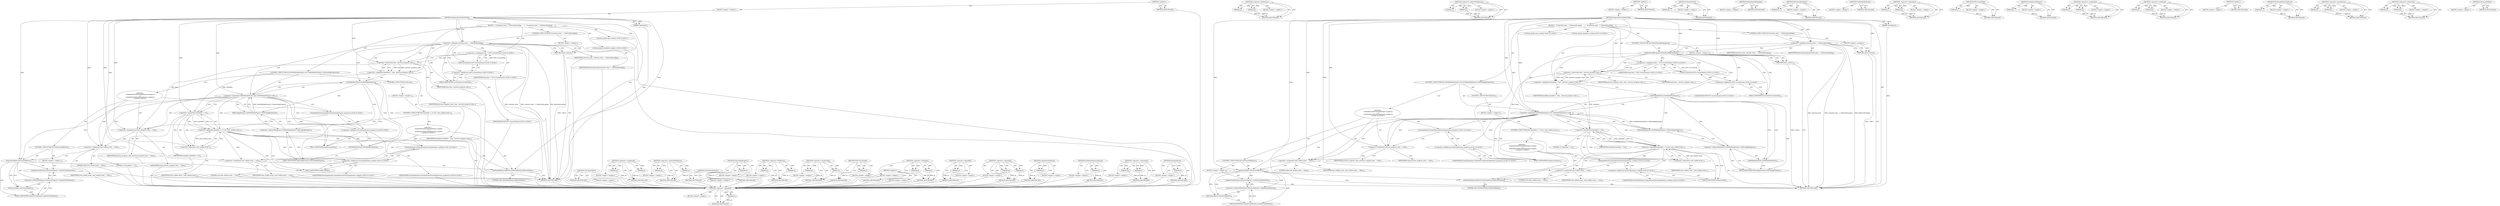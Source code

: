 digraph "GetLayoutObject" {
vulnerable_156 [label=<(METHOD,SetShouldDelayLoadEvent)>];
vulnerable_157 [label=<(PARAM,p1)>];
vulnerable_158 [label=<(BLOCK,&lt;empty&gt;,&lt;empty&gt;)>];
vulnerable_159 [label=<(METHOD_RETURN,ANY)>];
vulnerable_114 [label=<(METHOD,&lt;operator&gt;.subtraction)>];
vulnerable_115 [label=<(PARAM,p1)>];
vulnerable_116 [label=<(PARAM,p2)>];
vulnerable_117 [label=<(BLOCK,&lt;empty&gt;,&lt;empty&gt;)>];
vulnerable_118 [label=<(METHOD_RETURN,ANY)>];
vulnerable_136 [label=<(METHOD,ScheduleEvent)>];
vulnerable_137 [label=<(PARAM,p1)>];
vulnerable_138 [label=<(BLOCK,&lt;empty&gt;,&lt;empty&gt;)>];
vulnerable_139 [label=<(METHOD_RETURN,ANY)>];
vulnerable_6 [label=<(METHOD,&lt;global&gt;)<SUB>1</SUB>>];
vulnerable_7 [label=<(BLOCK,&lt;empty&gt;,&lt;empty&gt;)<SUB>1</SUB>>];
vulnerable_8 [label=<(METHOD,ProgressEventTimerFired)<SUB>1</SUB>>];
vulnerable_9 [label=<(PARAM,TimerBase*)<SUB>1</SUB>>];
vulnerable_10 [label=<(BLOCK,{
   if (network_state_ != kNetworkLoading)
   ...,{
   if (network_state_ != kNetworkLoading)
   ...)<SUB>1</SUB>>];
vulnerable_11 [label=<(CONTROL_STRUCTURE,IF,if (network_state_ != kNetworkLoading))<SUB>2</SUB>>];
vulnerable_12 [label=<(&lt;operator&gt;.notEquals,network_state_ != kNetworkLoading)<SUB>2</SUB>>];
vulnerable_13 [label=<(IDENTIFIER,network_state_,network_state_ != kNetworkLoading)<SUB>2</SUB>>];
vulnerable_14 [label=<(IDENTIFIER,kNetworkLoading,network_state_ != kNetworkLoading)<SUB>2</SUB>>];
vulnerable_15 [label=<(BLOCK,&lt;empty&gt;,&lt;empty&gt;)<SUB>3</SUB>>];
vulnerable_16 [label=<(RETURN,return;,return;)<SUB>3</SUB>>];
vulnerable_17 [label="<(LOCAL,double time: double)<SUB>5</SUB>>"];
vulnerable_18 [label="<(&lt;operator&gt;.assignment,time = WTF::CurrentTime())<SUB>5</SUB>>"];
vulnerable_19 [label="<(IDENTIFIER,time,time = WTF::CurrentTime())<SUB>5</SUB>>"];
vulnerable_20 [label="<(WTF.CurrentTime,WTF::CurrentTime())<SUB>5</SUB>>"];
vulnerable_21 [label="<(&lt;operator&gt;.fieldAccess,WTF::CurrentTime)<SUB>5</SUB>>"];
vulnerable_22 [label="<(IDENTIFIER,WTF,WTF::CurrentTime())<SUB>5</SUB>>"];
vulnerable_23 [label=<(FIELD_IDENTIFIER,CurrentTime,CurrentTime)<SUB>5</SUB>>];
vulnerable_24 [label="<(LOCAL,double timedelta: double)<SUB>6</SUB>>"];
vulnerable_25 [label=<(&lt;operator&gt;.assignment,timedelta = time - previous_progress_time_)<SUB>6</SUB>>];
vulnerable_26 [label=<(IDENTIFIER,timedelta,timedelta = time - previous_progress_time_)<SUB>6</SUB>>];
vulnerable_27 [label=<(&lt;operator&gt;.subtraction,time - previous_progress_time_)<SUB>6</SUB>>];
vulnerable_28 [label=<(IDENTIFIER,time,time - previous_progress_time_)<SUB>6</SUB>>];
vulnerable_29 [label=<(IDENTIFIER,previous_progress_time_,time - previous_progress_time_)<SUB>6</SUB>>];
vulnerable_30 [label=<(CONTROL_STRUCTURE,IF,if (GetWebMediaPlayer() &amp;&amp; GetWebMediaPlayer()-&gt;DidLoadingProgress()))<SUB>8</SUB>>];
vulnerable_31 [label=<(&lt;operator&gt;.logicalAnd,GetWebMediaPlayer() &amp;&amp; GetWebMediaPlayer()-&gt;Did...)<SUB>8</SUB>>];
vulnerable_32 [label=<(GetWebMediaPlayer,GetWebMediaPlayer())<SUB>8</SUB>>];
vulnerable_33 [label=<(DidLoadingProgress,GetWebMediaPlayer()-&gt;DidLoadingProgress())<SUB>8</SUB>>];
vulnerable_34 [label=<(&lt;operator&gt;.indirectFieldAccess,GetWebMediaPlayer()-&gt;DidLoadingProgress)<SUB>8</SUB>>];
vulnerable_35 [label=<(GetWebMediaPlayer,GetWebMediaPlayer())<SUB>8</SUB>>];
vulnerable_36 [label=<(FIELD_IDENTIFIER,DidLoadingProgress,DidLoadingProgress)<SUB>8</SUB>>];
vulnerable_37 [label="<(BLOCK,{
    ScheduleEvent(EventTypeNames::progress);
...,{
    ScheduleEvent(EventTypeNames::progress);
...)<SUB>8</SUB>>"];
vulnerable_38 [label="<(ScheduleEvent,ScheduleEvent(EventTypeNames::progress))<SUB>9</SUB>>"];
vulnerable_39 [label="<(&lt;operator&gt;.fieldAccess,EventTypeNames::progress)<SUB>9</SUB>>"];
vulnerable_40 [label="<(IDENTIFIER,EventTypeNames,ScheduleEvent(EventTypeNames::progress))<SUB>9</SUB>>"];
vulnerable_41 [label=<(FIELD_IDENTIFIER,progress,progress)<SUB>9</SUB>>];
vulnerable_42 [label=<(&lt;operator&gt;.assignment,previous_progress_time_ = time)<SUB>10</SUB>>];
vulnerable_43 [label=<(IDENTIFIER,previous_progress_time_,previous_progress_time_ = time)<SUB>10</SUB>>];
vulnerable_44 [label=<(IDENTIFIER,time,previous_progress_time_ = time)<SUB>10</SUB>>];
vulnerable_45 [label=<(&lt;operator&gt;.assignment,sent_stalled_event_ = false)<SUB>11</SUB>>];
vulnerable_46 [label=<(IDENTIFIER,sent_stalled_event_,sent_stalled_event_ = false)<SUB>11</SUB>>];
vulnerable_47 [label=<(LITERAL,false,sent_stalled_event_ = false)<SUB>11</SUB>>];
vulnerable_48 [label=<(CONTROL_STRUCTURE,IF,if (GetLayoutObject()))<SUB>12</SUB>>];
vulnerable_49 [label=<(GetLayoutObject,GetLayoutObject())<SUB>12</SUB>>];
vulnerable_50 [label=<(BLOCK,&lt;empty&gt;,&lt;empty&gt;)<SUB>13</SUB>>];
vulnerable_51 [label=<(UpdateFromElement,GetLayoutObject()-&gt;UpdateFromElement())<SUB>13</SUB>>];
vulnerable_52 [label=<(&lt;operator&gt;.indirectFieldAccess,GetLayoutObject()-&gt;UpdateFromElement)<SUB>13</SUB>>];
vulnerable_53 [label=<(GetLayoutObject,GetLayoutObject())<SUB>13</SUB>>];
vulnerable_54 [label=<(FIELD_IDENTIFIER,UpdateFromElement,UpdateFromElement)<SUB>13</SUB>>];
vulnerable_55 [label=<(CONTROL_STRUCTURE,ELSE,else)<SUB>14</SUB>>];
vulnerable_56 [label=<(BLOCK,&lt;empty&gt;,&lt;empty&gt;)<SUB>14</SUB>>];
vulnerable_57 [label=<(CONTROL_STRUCTURE,IF,if (timedelta &gt; 3.0 &amp;&amp; !sent_stalled_event_))<SUB>14</SUB>>];
vulnerable_58 [label=<(&lt;operator&gt;.logicalAnd,timedelta &gt; 3.0 &amp;&amp; !sent_stalled_event_)<SUB>14</SUB>>];
vulnerable_59 [label=<(&lt;operator&gt;.greaterThan,timedelta &gt; 3.0)<SUB>14</SUB>>];
vulnerable_60 [label=<(IDENTIFIER,timedelta,timedelta &gt; 3.0)<SUB>14</SUB>>];
vulnerable_61 [label=<(LITERAL,3.0,timedelta &gt; 3.0)<SUB>14</SUB>>];
vulnerable_62 [label=<(&lt;operator&gt;.logicalNot,!sent_stalled_event_)<SUB>14</SUB>>];
vulnerable_63 [label=<(IDENTIFIER,sent_stalled_event_,!sent_stalled_event_)<SUB>14</SUB>>];
vulnerable_64 [label="<(BLOCK,{
    ScheduleEvent(EventTypeNames::stalled);
 ...,{
    ScheduleEvent(EventTypeNames::stalled);
 ...)<SUB>14</SUB>>"];
vulnerable_65 [label="<(ScheduleEvent,ScheduleEvent(EventTypeNames::stalled))<SUB>15</SUB>>"];
vulnerable_66 [label="<(&lt;operator&gt;.fieldAccess,EventTypeNames::stalled)<SUB>15</SUB>>"];
vulnerable_67 [label="<(IDENTIFIER,EventTypeNames,ScheduleEvent(EventTypeNames::stalled))<SUB>15</SUB>>"];
vulnerable_68 [label=<(FIELD_IDENTIFIER,stalled,stalled)<SUB>15</SUB>>];
vulnerable_69 [label=<(&lt;operator&gt;.assignment,sent_stalled_event_ = true)<SUB>16</SUB>>];
vulnerable_70 [label=<(IDENTIFIER,sent_stalled_event_,sent_stalled_event_ = true)<SUB>16</SUB>>];
vulnerable_71 [label=<(LITERAL,true,sent_stalled_event_ = true)<SUB>16</SUB>>];
vulnerable_72 [label=<(SetShouldDelayLoadEvent,SetShouldDelayLoadEvent(false))<SUB>17</SUB>>];
vulnerable_73 [label=<(LITERAL,false,SetShouldDelayLoadEvent(false))<SUB>17</SUB>>];
vulnerable_74 [label=<(METHOD_RETURN,void)<SUB>1</SUB>>];
vulnerable_76 [label=<(METHOD_RETURN,ANY)<SUB>1</SUB>>];
vulnerable_140 [label=<(METHOD,GetLayoutObject)>];
vulnerable_141 [label=<(BLOCK,&lt;empty&gt;,&lt;empty&gt;)>];
vulnerable_142 [label=<(METHOD_RETURN,ANY)>];
vulnerable_100 [label=<(METHOD,&lt;operator&gt;.assignment)>];
vulnerable_101 [label=<(PARAM,p1)>];
vulnerable_102 [label=<(PARAM,p2)>];
vulnerable_103 [label=<(BLOCK,&lt;empty&gt;,&lt;empty&gt;)>];
vulnerable_104 [label=<(METHOD_RETURN,ANY)>];
vulnerable_131 [label=<(METHOD,&lt;operator&gt;.indirectFieldAccess)>];
vulnerable_132 [label=<(PARAM,p1)>];
vulnerable_133 [label=<(PARAM,p2)>];
vulnerable_134 [label=<(BLOCK,&lt;empty&gt;,&lt;empty&gt;)>];
vulnerable_135 [label=<(METHOD_RETURN,ANY)>];
vulnerable_127 [label=<(METHOD,DidLoadingProgress)>];
vulnerable_128 [label=<(PARAM,p1)>];
vulnerable_129 [label=<(BLOCK,&lt;empty&gt;,&lt;empty&gt;)>];
vulnerable_130 [label=<(METHOD_RETURN,ANY)>];
vulnerable_124 [label=<(METHOD,GetWebMediaPlayer)>];
vulnerable_125 [label=<(BLOCK,&lt;empty&gt;,&lt;empty&gt;)>];
vulnerable_126 [label=<(METHOD_RETURN,ANY)>];
vulnerable_109 [label=<(METHOD,&lt;operator&gt;.fieldAccess)>];
vulnerable_110 [label=<(PARAM,p1)>];
vulnerable_111 [label=<(PARAM,p2)>];
vulnerable_112 [label=<(BLOCK,&lt;empty&gt;,&lt;empty&gt;)>];
vulnerable_113 [label=<(METHOD_RETURN,ANY)>];
vulnerable_147 [label=<(METHOD,&lt;operator&gt;.greaterThan)>];
vulnerable_148 [label=<(PARAM,p1)>];
vulnerable_149 [label=<(PARAM,p2)>];
vulnerable_150 [label=<(BLOCK,&lt;empty&gt;,&lt;empty&gt;)>];
vulnerable_151 [label=<(METHOD_RETURN,ANY)>];
vulnerable_105 [label=<(METHOD,WTF.CurrentTime)>];
vulnerable_106 [label=<(PARAM,p1)>];
vulnerable_107 [label=<(BLOCK,&lt;empty&gt;,&lt;empty&gt;)>];
vulnerable_108 [label=<(METHOD_RETURN,ANY)>];
vulnerable_95 [label=<(METHOD,&lt;operator&gt;.notEquals)>];
vulnerable_96 [label=<(PARAM,p1)>];
vulnerable_97 [label=<(PARAM,p2)>];
vulnerable_98 [label=<(BLOCK,&lt;empty&gt;,&lt;empty&gt;)>];
vulnerable_99 [label=<(METHOD_RETURN,ANY)>];
vulnerable_89 [label=<(METHOD,&lt;global&gt;)<SUB>1</SUB>>];
vulnerable_90 [label=<(BLOCK,&lt;empty&gt;,&lt;empty&gt;)>];
vulnerable_91 [label=<(METHOD_RETURN,ANY)>];
vulnerable_152 [label=<(METHOD,&lt;operator&gt;.logicalNot)>];
vulnerable_153 [label=<(PARAM,p1)>];
vulnerable_154 [label=<(BLOCK,&lt;empty&gt;,&lt;empty&gt;)>];
vulnerable_155 [label=<(METHOD_RETURN,ANY)>];
vulnerable_119 [label=<(METHOD,&lt;operator&gt;.logicalAnd)>];
vulnerable_120 [label=<(PARAM,p1)>];
vulnerable_121 [label=<(PARAM,p2)>];
vulnerable_122 [label=<(BLOCK,&lt;empty&gt;,&lt;empty&gt;)>];
vulnerable_123 [label=<(METHOD_RETURN,ANY)>];
vulnerable_143 [label=<(METHOD,UpdateFromElement)>];
vulnerable_144 [label=<(PARAM,p1)>];
vulnerable_145 [label=<(BLOCK,&lt;empty&gt;,&lt;empty&gt;)>];
vulnerable_146 [label=<(METHOD_RETURN,ANY)>];
fixed_159 [label=<(METHOD,&lt;operator&gt;.logicalNot)>];
fixed_160 [label=<(PARAM,p1)>];
fixed_161 [label=<(BLOCK,&lt;empty&gt;,&lt;empty&gt;)>];
fixed_162 [label=<(METHOD_RETURN,ANY)>];
fixed_116 [label=<(METHOD,&lt;operator&gt;.fieldAccess)>];
fixed_117 [label=<(PARAM,p1)>];
fixed_118 [label=<(PARAM,p2)>];
fixed_119 [label=<(BLOCK,&lt;empty&gt;,&lt;empty&gt;)>];
fixed_120 [label=<(METHOD_RETURN,ANY)>];
fixed_138 [label=<(METHOD,&lt;operator&gt;.indirectFieldAccess)>];
fixed_139 [label=<(PARAM,p1)>];
fixed_140 [label=<(PARAM,p2)>];
fixed_141 [label=<(BLOCK,&lt;empty&gt;,&lt;empty&gt;)>];
fixed_142 [label=<(METHOD_RETURN,ANY)>];
fixed_6 [label=<(METHOD,&lt;global&gt;)<SUB>1</SUB>>];
fixed_7 [label=<(BLOCK,&lt;empty&gt;,&lt;empty&gt;)<SUB>1</SUB>>];
fixed_8 [label=<(METHOD,ProgressEventTimerFired)<SUB>1</SUB>>];
fixed_9 [label=<(PARAM,TimerBase*)<SUB>1</SUB>>];
fixed_10 [label=<(BLOCK,{
   if (network_state_ != kNetworkLoading)
   ...,{
   if (network_state_ != kNetworkLoading)
   ...)<SUB>1</SUB>>];
fixed_11 [label=<(CONTROL_STRUCTURE,IF,if (network_state_ != kNetworkLoading))<SUB>2</SUB>>];
fixed_12 [label=<(&lt;operator&gt;.notEquals,network_state_ != kNetworkLoading)<SUB>2</SUB>>];
fixed_13 [label=<(IDENTIFIER,network_state_,network_state_ != kNetworkLoading)<SUB>2</SUB>>];
fixed_14 [label=<(IDENTIFIER,kNetworkLoading,network_state_ != kNetworkLoading)<SUB>2</SUB>>];
fixed_15 [label=<(BLOCK,&lt;empty&gt;,&lt;empty&gt;)<SUB>3</SUB>>];
fixed_16 [label=<(RETURN,return;,return;)<SUB>3</SUB>>];
fixed_17 [label=<(CONTROL_STRUCTURE,IF,if (MediaShouldBeOpaque()))<SUB>9</SUB>>];
fixed_18 [label=<(MediaShouldBeOpaque,MediaShouldBeOpaque())<SUB>9</SUB>>];
fixed_19 [label=<(BLOCK,&lt;empty&gt;,&lt;empty&gt;)<SUB>10</SUB>>];
fixed_20 [label=<(RETURN,return;,return;)<SUB>10</SUB>>];
fixed_21 [label="<(LOCAL,double time: double)<SUB>12</SUB>>"];
fixed_22 [label="<(&lt;operator&gt;.assignment,time = WTF::CurrentTime())<SUB>12</SUB>>"];
fixed_23 [label="<(IDENTIFIER,time,time = WTF::CurrentTime())<SUB>12</SUB>>"];
fixed_24 [label="<(WTF.CurrentTime,WTF::CurrentTime())<SUB>12</SUB>>"];
fixed_25 [label="<(&lt;operator&gt;.fieldAccess,WTF::CurrentTime)<SUB>12</SUB>>"];
fixed_26 [label="<(IDENTIFIER,WTF,WTF::CurrentTime())<SUB>12</SUB>>"];
fixed_27 [label=<(FIELD_IDENTIFIER,CurrentTime,CurrentTime)<SUB>12</SUB>>];
fixed_28 [label="<(LOCAL,double timedelta: double)<SUB>13</SUB>>"];
fixed_29 [label=<(&lt;operator&gt;.assignment,timedelta = time - previous_progress_time_)<SUB>13</SUB>>];
fixed_30 [label=<(IDENTIFIER,timedelta,timedelta = time - previous_progress_time_)<SUB>13</SUB>>];
fixed_31 [label=<(&lt;operator&gt;.subtraction,time - previous_progress_time_)<SUB>13</SUB>>];
fixed_32 [label=<(IDENTIFIER,time,time - previous_progress_time_)<SUB>13</SUB>>];
fixed_33 [label=<(IDENTIFIER,previous_progress_time_,time - previous_progress_time_)<SUB>13</SUB>>];
fixed_34 [label=<(CONTROL_STRUCTURE,IF,if (GetWebMediaPlayer() &amp;&amp; GetWebMediaPlayer()-&gt;DidLoadingProgress()))<SUB>15</SUB>>];
fixed_35 [label=<(&lt;operator&gt;.logicalAnd,GetWebMediaPlayer() &amp;&amp; GetWebMediaPlayer()-&gt;Did...)<SUB>15</SUB>>];
fixed_36 [label=<(GetWebMediaPlayer,GetWebMediaPlayer())<SUB>15</SUB>>];
fixed_37 [label=<(DidLoadingProgress,GetWebMediaPlayer()-&gt;DidLoadingProgress())<SUB>15</SUB>>];
fixed_38 [label=<(&lt;operator&gt;.indirectFieldAccess,GetWebMediaPlayer()-&gt;DidLoadingProgress)<SUB>15</SUB>>];
fixed_39 [label=<(GetWebMediaPlayer,GetWebMediaPlayer())<SUB>15</SUB>>];
fixed_40 [label=<(FIELD_IDENTIFIER,DidLoadingProgress,DidLoadingProgress)<SUB>15</SUB>>];
fixed_41 [label="<(BLOCK,{
    ScheduleEvent(EventTypeNames::progress);
...,{
    ScheduleEvent(EventTypeNames::progress);
...)<SUB>15</SUB>>"];
fixed_42 [label="<(ScheduleEvent,ScheduleEvent(EventTypeNames::progress))<SUB>16</SUB>>"];
fixed_43 [label="<(&lt;operator&gt;.fieldAccess,EventTypeNames::progress)<SUB>16</SUB>>"];
fixed_44 [label="<(IDENTIFIER,EventTypeNames,ScheduleEvent(EventTypeNames::progress))<SUB>16</SUB>>"];
fixed_45 [label=<(FIELD_IDENTIFIER,progress,progress)<SUB>16</SUB>>];
fixed_46 [label=<(&lt;operator&gt;.assignment,previous_progress_time_ = time)<SUB>17</SUB>>];
fixed_47 [label=<(IDENTIFIER,previous_progress_time_,previous_progress_time_ = time)<SUB>17</SUB>>];
fixed_48 [label=<(IDENTIFIER,time,previous_progress_time_ = time)<SUB>17</SUB>>];
fixed_49 [label=<(&lt;operator&gt;.assignment,sent_stalled_event_ = false)<SUB>18</SUB>>];
fixed_50 [label=<(IDENTIFIER,sent_stalled_event_,sent_stalled_event_ = false)<SUB>18</SUB>>];
fixed_51 [label=<(LITERAL,false,sent_stalled_event_ = false)<SUB>18</SUB>>];
fixed_52 [label=<(CONTROL_STRUCTURE,IF,if (GetLayoutObject()))<SUB>19</SUB>>];
fixed_53 [label=<(GetLayoutObject,GetLayoutObject())<SUB>19</SUB>>];
fixed_54 [label=<(BLOCK,&lt;empty&gt;,&lt;empty&gt;)<SUB>20</SUB>>];
fixed_55 [label=<(UpdateFromElement,GetLayoutObject()-&gt;UpdateFromElement())<SUB>20</SUB>>];
fixed_56 [label=<(&lt;operator&gt;.indirectFieldAccess,GetLayoutObject()-&gt;UpdateFromElement)<SUB>20</SUB>>];
fixed_57 [label=<(GetLayoutObject,GetLayoutObject())<SUB>20</SUB>>];
fixed_58 [label=<(FIELD_IDENTIFIER,UpdateFromElement,UpdateFromElement)<SUB>20</SUB>>];
fixed_59 [label=<(CONTROL_STRUCTURE,ELSE,else)<SUB>21</SUB>>];
fixed_60 [label=<(BLOCK,&lt;empty&gt;,&lt;empty&gt;)<SUB>21</SUB>>];
fixed_61 [label=<(CONTROL_STRUCTURE,IF,if (timedelta &gt; 3.0 &amp;&amp; !sent_stalled_event_))<SUB>21</SUB>>];
fixed_62 [label=<(&lt;operator&gt;.logicalAnd,timedelta &gt; 3.0 &amp;&amp; !sent_stalled_event_)<SUB>21</SUB>>];
fixed_63 [label=<(&lt;operator&gt;.greaterThan,timedelta &gt; 3.0)<SUB>21</SUB>>];
fixed_64 [label=<(IDENTIFIER,timedelta,timedelta &gt; 3.0)<SUB>21</SUB>>];
fixed_65 [label=<(LITERAL,3.0,timedelta &gt; 3.0)<SUB>21</SUB>>];
fixed_66 [label=<(&lt;operator&gt;.logicalNot,!sent_stalled_event_)<SUB>21</SUB>>];
fixed_67 [label=<(IDENTIFIER,sent_stalled_event_,!sent_stalled_event_)<SUB>21</SUB>>];
fixed_68 [label="<(BLOCK,{
    ScheduleEvent(EventTypeNames::stalled);
 ...,{
    ScheduleEvent(EventTypeNames::stalled);
 ...)<SUB>21</SUB>>"];
fixed_69 [label="<(ScheduleEvent,ScheduleEvent(EventTypeNames::stalled))<SUB>22</SUB>>"];
fixed_70 [label="<(&lt;operator&gt;.fieldAccess,EventTypeNames::stalled)<SUB>22</SUB>>"];
fixed_71 [label="<(IDENTIFIER,EventTypeNames,ScheduleEvent(EventTypeNames::stalled))<SUB>22</SUB>>"];
fixed_72 [label=<(FIELD_IDENTIFIER,stalled,stalled)<SUB>22</SUB>>];
fixed_73 [label=<(&lt;operator&gt;.assignment,sent_stalled_event_ = true)<SUB>23</SUB>>];
fixed_74 [label=<(IDENTIFIER,sent_stalled_event_,sent_stalled_event_ = true)<SUB>23</SUB>>];
fixed_75 [label=<(LITERAL,true,sent_stalled_event_ = true)<SUB>23</SUB>>];
fixed_76 [label=<(SetShouldDelayLoadEvent,SetShouldDelayLoadEvent(false))<SUB>24</SUB>>];
fixed_77 [label=<(LITERAL,false,SetShouldDelayLoadEvent(false))<SUB>24</SUB>>];
fixed_78 [label=<(METHOD_RETURN,void)<SUB>1</SUB>>];
fixed_80 [label=<(METHOD_RETURN,ANY)<SUB>1</SUB>>];
fixed_143 [label=<(METHOD,ScheduleEvent)>];
fixed_144 [label=<(PARAM,p1)>];
fixed_145 [label=<(BLOCK,&lt;empty&gt;,&lt;empty&gt;)>];
fixed_146 [label=<(METHOD_RETURN,ANY)>];
fixed_104 [label=<(METHOD,MediaShouldBeOpaque)>];
fixed_105 [label=<(BLOCK,&lt;empty&gt;,&lt;empty&gt;)>];
fixed_106 [label=<(METHOD_RETURN,ANY)>];
fixed_134 [label=<(METHOD,DidLoadingProgress)>];
fixed_135 [label=<(PARAM,p1)>];
fixed_136 [label=<(BLOCK,&lt;empty&gt;,&lt;empty&gt;)>];
fixed_137 [label=<(METHOD_RETURN,ANY)>];
fixed_131 [label=<(METHOD,GetWebMediaPlayer)>];
fixed_132 [label=<(BLOCK,&lt;empty&gt;,&lt;empty&gt;)>];
fixed_133 [label=<(METHOD_RETURN,ANY)>];
fixed_126 [label=<(METHOD,&lt;operator&gt;.logicalAnd)>];
fixed_127 [label=<(PARAM,p1)>];
fixed_128 [label=<(PARAM,p2)>];
fixed_129 [label=<(BLOCK,&lt;empty&gt;,&lt;empty&gt;)>];
fixed_130 [label=<(METHOD_RETURN,ANY)>];
fixed_112 [label=<(METHOD,WTF.CurrentTime)>];
fixed_113 [label=<(PARAM,p1)>];
fixed_114 [label=<(BLOCK,&lt;empty&gt;,&lt;empty&gt;)>];
fixed_115 [label=<(METHOD_RETURN,ANY)>];
fixed_150 [label=<(METHOD,UpdateFromElement)>];
fixed_151 [label=<(PARAM,p1)>];
fixed_152 [label=<(BLOCK,&lt;empty&gt;,&lt;empty&gt;)>];
fixed_153 [label=<(METHOD_RETURN,ANY)>];
fixed_107 [label=<(METHOD,&lt;operator&gt;.assignment)>];
fixed_108 [label=<(PARAM,p1)>];
fixed_109 [label=<(PARAM,p2)>];
fixed_110 [label=<(BLOCK,&lt;empty&gt;,&lt;empty&gt;)>];
fixed_111 [label=<(METHOD_RETURN,ANY)>];
fixed_99 [label=<(METHOD,&lt;operator&gt;.notEquals)>];
fixed_100 [label=<(PARAM,p1)>];
fixed_101 [label=<(PARAM,p2)>];
fixed_102 [label=<(BLOCK,&lt;empty&gt;,&lt;empty&gt;)>];
fixed_103 [label=<(METHOD_RETURN,ANY)>];
fixed_93 [label=<(METHOD,&lt;global&gt;)<SUB>1</SUB>>];
fixed_94 [label=<(BLOCK,&lt;empty&gt;,&lt;empty&gt;)>];
fixed_95 [label=<(METHOD_RETURN,ANY)>];
fixed_163 [label=<(METHOD,SetShouldDelayLoadEvent)>];
fixed_164 [label=<(PARAM,p1)>];
fixed_165 [label=<(BLOCK,&lt;empty&gt;,&lt;empty&gt;)>];
fixed_166 [label=<(METHOD_RETURN,ANY)>];
fixed_154 [label=<(METHOD,&lt;operator&gt;.greaterThan)>];
fixed_155 [label=<(PARAM,p1)>];
fixed_156 [label=<(PARAM,p2)>];
fixed_157 [label=<(BLOCK,&lt;empty&gt;,&lt;empty&gt;)>];
fixed_158 [label=<(METHOD_RETURN,ANY)>];
fixed_121 [label=<(METHOD,&lt;operator&gt;.subtraction)>];
fixed_122 [label=<(PARAM,p1)>];
fixed_123 [label=<(PARAM,p2)>];
fixed_124 [label=<(BLOCK,&lt;empty&gt;,&lt;empty&gt;)>];
fixed_125 [label=<(METHOD_RETURN,ANY)>];
fixed_147 [label=<(METHOD,GetLayoutObject)>];
fixed_148 [label=<(BLOCK,&lt;empty&gt;,&lt;empty&gt;)>];
fixed_149 [label=<(METHOD_RETURN,ANY)>];
vulnerable_156 -> vulnerable_157  [key=0, label="AST: "];
vulnerable_156 -> vulnerable_157  [key=1, label="DDG: "];
vulnerable_156 -> vulnerable_158  [key=0, label="AST: "];
vulnerable_156 -> vulnerable_159  [key=0, label="AST: "];
vulnerable_156 -> vulnerable_159  [key=1, label="CFG: "];
vulnerable_157 -> vulnerable_159  [key=0, label="DDG: p1"];
vulnerable_158 -> fixed_159  [key=0];
vulnerable_159 -> fixed_159  [key=0];
vulnerable_114 -> vulnerable_115  [key=0, label="AST: "];
vulnerable_114 -> vulnerable_115  [key=1, label="DDG: "];
vulnerable_114 -> vulnerable_117  [key=0, label="AST: "];
vulnerable_114 -> vulnerable_116  [key=0, label="AST: "];
vulnerable_114 -> vulnerable_116  [key=1, label="DDG: "];
vulnerable_114 -> vulnerable_118  [key=0, label="AST: "];
vulnerable_114 -> vulnerable_118  [key=1, label="CFG: "];
vulnerable_115 -> vulnerable_118  [key=0, label="DDG: p1"];
vulnerable_116 -> vulnerable_118  [key=0, label="DDG: p2"];
vulnerable_117 -> fixed_159  [key=0];
vulnerable_118 -> fixed_159  [key=0];
vulnerable_136 -> vulnerable_137  [key=0, label="AST: "];
vulnerable_136 -> vulnerable_137  [key=1, label="DDG: "];
vulnerable_136 -> vulnerable_138  [key=0, label="AST: "];
vulnerable_136 -> vulnerable_139  [key=0, label="AST: "];
vulnerable_136 -> vulnerable_139  [key=1, label="CFG: "];
vulnerable_137 -> vulnerable_139  [key=0, label="DDG: p1"];
vulnerable_138 -> fixed_159  [key=0];
vulnerable_139 -> fixed_159  [key=0];
vulnerable_6 -> vulnerable_7  [key=0, label="AST: "];
vulnerable_6 -> vulnerable_76  [key=0, label="AST: "];
vulnerable_6 -> vulnerable_76  [key=1, label="CFG: "];
vulnerable_7 -> vulnerable_8  [key=0, label="AST: "];
vulnerable_8 -> vulnerable_9  [key=0, label="AST: "];
vulnerable_8 -> vulnerable_9  [key=1, label="DDG: "];
vulnerable_8 -> vulnerable_10  [key=0, label="AST: "];
vulnerable_8 -> vulnerable_74  [key=0, label="AST: "];
vulnerable_8 -> vulnerable_12  [key=0, label="CFG: "];
vulnerable_8 -> vulnerable_12  [key=1, label="DDG: "];
vulnerable_8 -> vulnerable_16  [key=0, label="DDG: "];
vulnerable_8 -> vulnerable_27  [key=0, label="DDG: "];
vulnerable_8 -> vulnerable_31  [key=0, label="DDG: "];
vulnerable_8 -> vulnerable_42  [key=0, label="DDG: "];
vulnerable_8 -> vulnerable_45  [key=0, label="DDG: "];
vulnerable_8 -> vulnerable_49  [key=0, label="DDG: "];
vulnerable_8 -> vulnerable_69  [key=0, label="DDG: "];
vulnerable_8 -> vulnerable_59  [key=0, label="DDG: "];
vulnerable_8 -> vulnerable_62  [key=0, label="DDG: "];
vulnerable_8 -> vulnerable_72  [key=0, label="DDG: "];
vulnerable_9 -> vulnerable_74  [key=0, label="DDG: "];
vulnerable_10 -> vulnerable_11  [key=0, label="AST: "];
vulnerable_10 -> vulnerable_17  [key=0, label="AST: "];
vulnerable_10 -> vulnerable_18  [key=0, label="AST: "];
vulnerable_10 -> vulnerable_24  [key=0, label="AST: "];
vulnerable_10 -> vulnerable_25  [key=0, label="AST: "];
vulnerable_10 -> vulnerable_30  [key=0, label="AST: "];
vulnerable_11 -> vulnerable_12  [key=0, label="AST: "];
vulnerable_11 -> vulnerable_15  [key=0, label="AST: "];
vulnerable_12 -> vulnerable_13  [key=0, label="AST: "];
vulnerable_12 -> vulnerable_14  [key=0, label="AST: "];
vulnerable_12 -> vulnerable_16  [key=0, label="CFG: "];
vulnerable_12 -> vulnerable_16  [key=1, label="CDG: "];
vulnerable_12 -> vulnerable_23  [key=0, label="CFG: "];
vulnerable_12 -> vulnerable_23  [key=1, label="CDG: "];
vulnerable_12 -> vulnerable_74  [key=0, label="DDG: network_state_"];
vulnerable_12 -> vulnerable_74  [key=1, label="DDG: network_state_ != kNetworkLoading"];
vulnerable_12 -> vulnerable_74  [key=2, label="DDG: kNetworkLoading"];
vulnerable_12 -> vulnerable_21  [key=0, label="CDG: "];
vulnerable_12 -> vulnerable_32  [key=0, label="CDG: "];
vulnerable_12 -> vulnerable_20  [key=0, label="CDG: "];
vulnerable_12 -> vulnerable_25  [key=0, label="CDG: "];
vulnerable_12 -> vulnerable_27  [key=0, label="CDG: "];
vulnerable_12 -> vulnerable_18  [key=0, label="CDG: "];
vulnerable_12 -> vulnerable_31  [key=0, label="CDG: "];
vulnerable_13 -> fixed_159  [key=0];
vulnerable_14 -> fixed_159  [key=0];
vulnerable_15 -> vulnerable_16  [key=0, label="AST: "];
vulnerable_16 -> vulnerable_74  [key=0, label="CFG: "];
vulnerable_16 -> vulnerable_74  [key=1, label="DDG: &lt;RET&gt;"];
vulnerable_17 -> fixed_159  [key=0];
vulnerable_18 -> vulnerable_19  [key=0, label="AST: "];
vulnerable_18 -> vulnerable_20  [key=0, label="AST: "];
vulnerable_18 -> vulnerable_27  [key=0, label="CFG: "];
vulnerable_18 -> vulnerable_27  [key=1, label="DDG: time"];
vulnerable_19 -> fixed_159  [key=0];
vulnerable_20 -> vulnerable_21  [key=0, label="AST: "];
vulnerable_20 -> vulnerable_18  [key=0, label="CFG: "];
vulnerable_20 -> vulnerable_18  [key=1, label="DDG: WTF::CurrentTime"];
vulnerable_21 -> vulnerable_22  [key=0, label="AST: "];
vulnerable_21 -> vulnerable_23  [key=0, label="AST: "];
vulnerable_21 -> vulnerable_20  [key=0, label="CFG: "];
vulnerable_22 -> fixed_159  [key=0];
vulnerable_23 -> vulnerable_21  [key=0, label="CFG: "];
vulnerable_24 -> fixed_159  [key=0];
vulnerable_25 -> vulnerable_26  [key=0, label="AST: "];
vulnerable_25 -> vulnerable_27  [key=0, label="AST: "];
vulnerable_25 -> vulnerable_32  [key=0, label="CFG: "];
vulnerable_25 -> vulnerable_59  [key=0, label="DDG: timedelta"];
vulnerable_26 -> fixed_159  [key=0];
vulnerable_27 -> vulnerable_28  [key=0, label="AST: "];
vulnerable_27 -> vulnerable_29  [key=0, label="AST: "];
vulnerable_27 -> vulnerable_25  [key=0, label="CFG: "];
vulnerable_27 -> vulnerable_25  [key=1, label="DDG: time"];
vulnerable_27 -> vulnerable_25  [key=2, label="DDG: previous_progress_time_"];
vulnerable_27 -> vulnerable_42  [key=0, label="DDG: time"];
vulnerable_28 -> fixed_159  [key=0];
vulnerable_29 -> fixed_159  [key=0];
vulnerable_30 -> vulnerable_31  [key=0, label="AST: "];
vulnerable_30 -> vulnerable_37  [key=0, label="AST: "];
vulnerable_30 -> vulnerable_55  [key=0, label="AST: "];
vulnerable_31 -> vulnerable_32  [key=0, label="AST: "];
vulnerable_31 -> vulnerable_33  [key=0, label="AST: "];
vulnerable_31 -> vulnerable_41  [key=0, label="CFG: "];
vulnerable_31 -> vulnerable_41  [key=1, label="CDG: "];
vulnerable_31 -> vulnerable_59  [key=0, label="CFG: "];
vulnerable_31 -> vulnerable_59  [key=1, label="CDG: "];
vulnerable_31 -> vulnerable_49  [key=0, label="CDG: "];
vulnerable_31 -> vulnerable_42  [key=0, label="CDG: "];
vulnerable_31 -> vulnerable_38  [key=0, label="CDG: "];
vulnerable_31 -> vulnerable_45  [key=0, label="CDG: "];
vulnerable_31 -> vulnerable_58  [key=0, label="CDG: "];
vulnerable_31 -> vulnerable_39  [key=0, label="CDG: "];
vulnerable_32 -> vulnerable_35  [key=0, label="CFG: "];
vulnerable_32 -> vulnerable_35  [key=1, label="CDG: "];
vulnerable_32 -> vulnerable_31  [key=0, label="CFG: "];
vulnerable_32 -> vulnerable_34  [key=0, label="CDG: "];
vulnerable_32 -> vulnerable_33  [key=0, label="CDG: "];
vulnerable_32 -> vulnerable_36  [key=0, label="CDG: "];
vulnerable_33 -> vulnerable_34  [key=0, label="AST: "];
vulnerable_33 -> vulnerable_31  [key=0, label="CFG: "];
vulnerable_33 -> vulnerable_31  [key=1, label="DDG: GetWebMediaPlayer()-&gt;DidLoadingProgress"];
vulnerable_34 -> vulnerable_35  [key=0, label="AST: "];
vulnerable_34 -> vulnerable_36  [key=0, label="AST: "];
vulnerable_34 -> vulnerable_33  [key=0, label="CFG: "];
vulnerable_35 -> vulnerable_36  [key=0, label="CFG: "];
vulnerable_36 -> vulnerable_34  [key=0, label="CFG: "];
vulnerable_37 -> vulnerable_38  [key=0, label="AST: "];
vulnerable_37 -> vulnerable_42  [key=0, label="AST: "];
vulnerable_37 -> vulnerable_45  [key=0, label="AST: "];
vulnerable_37 -> vulnerable_48  [key=0, label="AST: "];
vulnerable_38 -> vulnerable_39  [key=0, label="AST: "];
vulnerable_38 -> vulnerable_42  [key=0, label="CFG: "];
vulnerable_39 -> vulnerable_40  [key=0, label="AST: "];
vulnerable_39 -> vulnerable_41  [key=0, label="AST: "];
vulnerable_39 -> vulnerable_38  [key=0, label="CFG: "];
vulnerable_40 -> fixed_159  [key=0];
vulnerable_41 -> vulnerable_39  [key=0, label="CFG: "];
vulnerable_42 -> vulnerable_43  [key=0, label="AST: "];
vulnerable_42 -> vulnerable_44  [key=0, label="AST: "];
vulnerable_42 -> vulnerable_45  [key=0, label="CFG: "];
vulnerable_43 -> fixed_159  [key=0];
vulnerable_44 -> fixed_159  [key=0];
vulnerable_45 -> vulnerable_46  [key=0, label="AST: "];
vulnerable_45 -> vulnerable_47  [key=0, label="AST: "];
vulnerable_45 -> vulnerable_49  [key=0, label="CFG: "];
vulnerable_46 -> fixed_159  [key=0];
vulnerable_47 -> fixed_159  [key=0];
vulnerable_48 -> vulnerable_49  [key=0, label="AST: "];
vulnerable_48 -> vulnerable_50  [key=0, label="AST: "];
vulnerable_49 -> vulnerable_53  [key=0, label="CFG: "];
vulnerable_49 -> vulnerable_53  [key=1, label="CDG: "];
vulnerable_49 -> vulnerable_74  [key=0, label="CFG: "];
vulnerable_49 -> vulnerable_51  [key=0, label="CDG: "];
vulnerable_49 -> vulnerable_52  [key=0, label="CDG: "];
vulnerable_49 -> vulnerable_54  [key=0, label="CDG: "];
vulnerable_50 -> vulnerable_51  [key=0, label="AST: "];
vulnerable_51 -> vulnerable_52  [key=0, label="AST: "];
vulnerable_51 -> vulnerable_74  [key=0, label="CFG: "];
vulnerable_52 -> vulnerable_53  [key=0, label="AST: "];
vulnerable_52 -> vulnerable_54  [key=0, label="AST: "];
vulnerable_52 -> vulnerable_51  [key=0, label="CFG: "];
vulnerable_53 -> vulnerable_54  [key=0, label="CFG: "];
vulnerable_54 -> vulnerable_52  [key=0, label="CFG: "];
vulnerable_55 -> vulnerable_56  [key=0, label="AST: "];
vulnerable_56 -> vulnerable_57  [key=0, label="AST: "];
vulnerable_57 -> vulnerable_58  [key=0, label="AST: "];
vulnerable_57 -> vulnerable_64  [key=0, label="AST: "];
vulnerable_58 -> vulnerable_59  [key=0, label="AST: "];
vulnerable_58 -> vulnerable_62  [key=0, label="AST: "];
vulnerable_58 -> vulnerable_74  [key=0, label="CFG: "];
vulnerable_58 -> vulnerable_68  [key=0, label="CFG: "];
vulnerable_58 -> vulnerable_68  [key=1, label="CDG: "];
vulnerable_58 -> vulnerable_66  [key=0, label="CDG: "];
vulnerable_58 -> vulnerable_72  [key=0, label="CDG: "];
vulnerable_58 -> vulnerable_69  [key=0, label="CDG: "];
vulnerable_58 -> vulnerable_65  [key=0, label="CDG: "];
vulnerable_59 -> vulnerable_60  [key=0, label="AST: "];
vulnerable_59 -> vulnerable_61  [key=0, label="AST: "];
vulnerable_59 -> vulnerable_58  [key=0, label="CFG: "];
vulnerable_59 -> vulnerable_58  [key=1, label="DDG: timedelta"];
vulnerable_59 -> vulnerable_58  [key=2, label="DDG: 3.0"];
vulnerable_59 -> vulnerable_62  [key=0, label="CFG: "];
vulnerable_59 -> vulnerable_62  [key=1, label="CDG: "];
vulnerable_60 -> fixed_159  [key=0];
vulnerable_61 -> fixed_159  [key=0];
vulnerable_62 -> vulnerable_63  [key=0, label="AST: "];
vulnerable_62 -> vulnerable_58  [key=0, label="CFG: "];
vulnerable_62 -> vulnerable_58  [key=1, label="DDG: sent_stalled_event_"];
vulnerable_63 -> fixed_159  [key=0];
vulnerable_64 -> vulnerable_65  [key=0, label="AST: "];
vulnerable_64 -> vulnerable_69  [key=0, label="AST: "];
vulnerable_64 -> vulnerable_72  [key=0, label="AST: "];
vulnerable_65 -> vulnerable_66  [key=0, label="AST: "];
vulnerable_65 -> vulnerable_69  [key=0, label="CFG: "];
vulnerable_66 -> vulnerable_67  [key=0, label="AST: "];
vulnerable_66 -> vulnerable_68  [key=0, label="AST: "];
vulnerable_66 -> vulnerable_65  [key=0, label="CFG: "];
vulnerable_67 -> fixed_159  [key=0];
vulnerable_68 -> vulnerable_66  [key=0, label="CFG: "];
vulnerable_69 -> vulnerable_70  [key=0, label="AST: "];
vulnerable_69 -> vulnerable_71  [key=0, label="AST: "];
vulnerable_69 -> vulnerable_72  [key=0, label="CFG: "];
vulnerable_70 -> fixed_159  [key=0];
vulnerable_71 -> fixed_159  [key=0];
vulnerable_72 -> vulnerable_73  [key=0, label="AST: "];
vulnerable_72 -> vulnerable_74  [key=0, label="CFG: "];
vulnerable_73 -> fixed_159  [key=0];
vulnerable_74 -> fixed_159  [key=0];
vulnerable_76 -> fixed_159  [key=0];
vulnerable_140 -> vulnerable_141  [key=0, label="AST: "];
vulnerable_140 -> vulnerable_142  [key=0, label="AST: "];
vulnerable_140 -> vulnerable_142  [key=1, label="CFG: "];
vulnerable_141 -> fixed_159  [key=0];
vulnerable_142 -> fixed_159  [key=0];
vulnerable_100 -> vulnerable_101  [key=0, label="AST: "];
vulnerable_100 -> vulnerable_101  [key=1, label="DDG: "];
vulnerable_100 -> vulnerable_103  [key=0, label="AST: "];
vulnerable_100 -> vulnerable_102  [key=0, label="AST: "];
vulnerable_100 -> vulnerable_102  [key=1, label="DDG: "];
vulnerable_100 -> vulnerable_104  [key=0, label="AST: "];
vulnerable_100 -> vulnerable_104  [key=1, label="CFG: "];
vulnerable_101 -> vulnerable_104  [key=0, label="DDG: p1"];
vulnerable_102 -> vulnerable_104  [key=0, label="DDG: p2"];
vulnerable_103 -> fixed_159  [key=0];
vulnerable_104 -> fixed_159  [key=0];
vulnerable_131 -> vulnerable_132  [key=0, label="AST: "];
vulnerable_131 -> vulnerable_132  [key=1, label="DDG: "];
vulnerable_131 -> vulnerable_134  [key=0, label="AST: "];
vulnerable_131 -> vulnerable_133  [key=0, label="AST: "];
vulnerable_131 -> vulnerable_133  [key=1, label="DDG: "];
vulnerable_131 -> vulnerable_135  [key=0, label="AST: "];
vulnerable_131 -> vulnerable_135  [key=1, label="CFG: "];
vulnerable_132 -> vulnerable_135  [key=0, label="DDG: p1"];
vulnerable_133 -> vulnerable_135  [key=0, label="DDG: p2"];
vulnerable_134 -> fixed_159  [key=0];
vulnerable_135 -> fixed_159  [key=0];
vulnerable_127 -> vulnerable_128  [key=0, label="AST: "];
vulnerable_127 -> vulnerable_128  [key=1, label="DDG: "];
vulnerable_127 -> vulnerable_129  [key=0, label="AST: "];
vulnerable_127 -> vulnerable_130  [key=0, label="AST: "];
vulnerable_127 -> vulnerable_130  [key=1, label="CFG: "];
vulnerable_128 -> vulnerable_130  [key=0, label="DDG: p1"];
vulnerable_129 -> fixed_159  [key=0];
vulnerable_130 -> fixed_159  [key=0];
vulnerable_124 -> vulnerable_125  [key=0, label="AST: "];
vulnerable_124 -> vulnerable_126  [key=0, label="AST: "];
vulnerable_124 -> vulnerable_126  [key=1, label="CFG: "];
vulnerable_125 -> fixed_159  [key=0];
vulnerable_126 -> fixed_159  [key=0];
vulnerable_109 -> vulnerable_110  [key=0, label="AST: "];
vulnerable_109 -> vulnerable_110  [key=1, label="DDG: "];
vulnerable_109 -> vulnerable_112  [key=0, label="AST: "];
vulnerable_109 -> vulnerable_111  [key=0, label="AST: "];
vulnerable_109 -> vulnerable_111  [key=1, label="DDG: "];
vulnerable_109 -> vulnerable_113  [key=0, label="AST: "];
vulnerable_109 -> vulnerable_113  [key=1, label="CFG: "];
vulnerable_110 -> vulnerable_113  [key=0, label="DDG: p1"];
vulnerable_111 -> vulnerable_113  [key=0, label="DDG: p2"];
vulnerable_112 -> fixed_159  [key=0];
vulnerable_113 -> fixed_159  [key=0];
vulnerable_147 -> vulnerable_148  [key=0, label="AST: "];
vulnerable_147 -> vulnerable_148  [key=1, label="DDG: "];
vulnerable_147 -> vulnerable_150  [key=0, label="AST: "];
vulnerable_147 -> vulnerable_149  [key=0, label="AST: "];
vulnerable_147 -> vulnerable_149  [key=1, label="DDG: "];
vulnerable_147 -> vulnerable_151  [key=0, label="AST: "];
vulnerable_147 -> vulnerable_151  [key=1, label="CFG: "];
vulnerable_148 -> vulnerable_151  [key=0, label="DDG: p1"];
vulnerable_149 -> vulnerable_151  [key=0, label="DDG: p2"];
vulnerable_150 -> fixed_159  [key=0];
vulnerable_151 -> fixed_159  [key=0];
vulnerable_105 -> vulnerable_106  [key=0, label="AST: "];
vulnerable_105 -> vulnerable_106  [key=1, label="DDG: "];
vulnerable_105 -> vulnerable_107  [key=0, label="AST: "];
vulnerable_105 -> vulnerable_108  [key=0, label="AST: "];
vulnerable_105 -> vulnerable_108  [key=1, label="CFG: "];
vulnerable_106 -> vulnerable_108  [key=0, label="DDG: p1"];
vulnerable_107 -> fixed_159  [key=0];
vulnerable_108 -> fixed_159  [key=0];
vulnerable_95 -> vulnerable_96  [key=0, label="AST: "];
vulnerable_95 -> vulnerable_96  [key=1, label="DDG: "];
vulnerable_95 -> vulnerable_98  [key=0, label="AST: "];
vulnerable_95 -> vulnerable_97  [key=0, label="AST: "];
vulnerable_95 -> vulnerable_97  [key=1, label="DDG: "];
vulnerable_95 -> vulnerable_99  [key=0, label="AST: "];
vulnerable_95 -> vulnerable_99  [key=1, label="CFG: "];
vulnerable_96 -> vulnerable_99  [key=0, label="DDG: p1"];
vulnerable_97 -> vulnerable_99  [key=0, label="DDG: p2"];
vulnerable_98 -> fixed_159  [key=0];
vulnerable_99 -> fixed_159  [key=0];
vulnerable_89 -> vulnerable_90  [key=0, label="AST: "];
vulnerable_89 -> vulnerable_91  [key=0, label="AST: "];
vulnerable_89 -> vulnerable_91  [key=1, label="CFG: "];
vulnerable_90 -> fixed_159  [key=0];
vulnerable_91 -> fixed_159  [key=0];
vulnerable_152 -> vulnerable_153  [key=0, label="AST: "];
vulnerable_152 -> vulnerable_153  [key=1, label="DDG: "];
vulnerable_152 -> vulnerable_154  [key=0, label="AST: "];
vulnerable_152 -> vulnerable_155  [key=0, label="AST: "];
vulnerable_152 -> vulnerable_155  [key=1, label="CFG: "];
vulnerable_153 -> vulnerable_155  [key=0, label="DDG: p1"];
vulnerable_154 -> fixed_159  [key=0];
vulnerable_155 -> fixed_159  [key=0];
vulnerable_119 -> vulnerable_120  [key=0, label="AST: "];
vulnerable_119 -> vulnerable_120  [key=1, label="DDG: "];
vulnerable_119 -> vulnerable_122  [key=0, label="AST: "];
vulnerable_119 -> vulnerable_121  [key=0, label="AST: "];
vulnerable_119 -> vulnerable_121  [key=1, label="DDG: "];
vulnerable_119 -> vulnerable_123  [key=0, label="AST: "];
vulnerable_119 -> vulnerable_123  [key=1, label="CFG: "];
vulnerable_120 -> vulnerable_123  [key=0, label="DDG: p1"];
vulnerable_121 -> vulnerable_123  [key=0, label="DDG: p2"];
vulnerable_122 -> fixed_159  [key=0];
vulnerable_123 -> fixed_159  [key=0];
vulnerable_143 -> vulnerable_144  [key=0, label="AST: "];
vulnerable_143 -> vulnerable_144  [key=1, label="DDG: "];
vulnerable_143 -> vulnerable_145  [key=0, label="AST: "];
vulnerable_143 -> vulnerable_146  [key=0, label="AST: "];
vulnerable_143 -> vulnerable_146  [key=1, label="CFG: "];
vulnerable_144 -> vulnerable_146  [key=0, label="DDG: p1"];
vulnerable_145 -> fixed_159  [key=0];
vulnerable_146 -> fixed_159  [key=0];
fixed_159 -> fixed_160  [key=0, label="AST: "];
fixed_159 -> fixed_160  [key=1, label="DDG: "];
fixed_159 -> fixed_161  [key=0, label="AST: "];
fixed_159 -> fixed_162  [key=0, label="AST: "];
fixed_159 -> fixed_162  [key=1, label="CFG: "];
fixed_160 -> fixed_162  [key=0, label="DDG: p1"];
fixed_116 -> fixed_117  [key=0, label="AST: "];
fixed_116 -> fixed_117  [key=1, label="DDG: "];
fixed_116 -> fixed_119  [key=0, label="AST: "];
fixed_116 -> fixed_118  [key=0, label="AST: "];
fixed_116 -> fixed_118  [key=1, label="DDG: "];
fixed_116 -> fixed_120  [key=0, label="AST: "];
fixed_116 -> fixed_120  [key=1, label="CFG: "];
fixed_117 -> fixed_120  [key=0, label="DDG: p1"];
fixed_118 -> fixed_120  [key=0, label="DDG: p2"];
fixed_138 -> fixed_139  [key=0, label="AST: "];
fixed_138 -> fixed_139  [key=1, label="DDG: "];
fixed_138 -> fixed_141  [key=0, label="AST: "];
fixed_138 -> fixed_140  [key=0, label="AST: "];
fixed_138 -> fixed_140  [key=1, label="DDG: "];
fixed_138 -> fixed_142  [key=0, label="AST: "];
fixed_138 -> fixed_142  [key=1, label="CFG: "];
fixed_139 -> fixed_142  [key=0, label="DDG: p1"];
fixed_140 -> fixed_142  [key=0, label="DDG: p2"];
fixed_6 -> fixed_7  [key=0, label="AST: "];
fixed_6 -> fixed_80  [key=0, label="AST: "];
fixed_6 -> fixed_80  [key=1, label="CFG: "];
fixed_7 -> fixed_8  [key=0, label="AST: "];
fixed_8 -> fixed_9  [key=0, label="AST: "];
fixed_8 -> fixed_9  [key=1, label="DDG: "];
fixed_8 -> fixed_10  [key=0, label="AST: "];
fixed_8 -> fixed_78  [key=0, label="AST: "];
fixed_8 -> fixed_12  [key=0, label="CFG: "];
fixed_8 -> fixed_12  [key=1, label="DDG: "];
fixed_8 -> fixed_18  [key=0, label="DDG: "];
fixed_8 -> fixed_16  [key=0, label="DDG: "];
fixed_8 -> fixed_20  [key=0, label="DDG: "];
fixed_8 -> fixed_31  [key=0, label="DDG: "];
fixed_8 -> fixed_35  [key=0, label="DDG: "];
fixed_8 -> fixed_46  [key=0, label="DDG: "];
fixed_8 -> fixed_49  [key=0, label="DDG: "];
fixed_8 -> fixed_53  [key=0, label="DDG: "];
fixed_8 -> fixed_73  [key=0, label="DDG: "];
fixed_8 -> fixed_63  [key=0, label="DDG: "];
fixed_8 -> fixed_66  [key=0, label="DDG: "];
fixed_8 -> fixed_76  [key=0, label="DDG: "];
fixed_9 -> fixed_78  [key=0, label="DDG: "];
fixed_10 -> fixed_11  [key=0, label="AST: "];
fixed_10 -> fixed_17  [key=0, label="AST: "];
fixed_10 -> fixed_21  [key=0, label="AST: "];
fixed_10 -> fixed_22  [key=0, label="AST: "];
fixed_10 -> fixed_28  [key=0, label="AST: "];
fixed_10 -> fixed_29  [key=0, label="AST: "];
fixed_10 -> fixed_34  [key=0, label="AST: "];
fixed_11 -> fixed_12  [key=0, label="AST: "];
fixed_11 -> fixed_15  [key=0, label="AST: "];
fixed_12 -> fixed_13  [key=0, label="AST: "];
fixed_12 -> fixed_14  [key=0, label="AST: "];
fixed_12 -> fixed_16  [key=0, label="CFG: "];
fixed_12 -> fixed_16  [key=1, label="CDG: "];
fixed_12 -> fixed_18  [key=0, label="CFG: "];
fixed_12 -> fixed_18  [key=1, label="CDG: "];
fixed_12 -> fixed_78  [key=0, label="DDG: network_state_"];
fixed_12 -> fixed_78  [key=1, label="DDG: network_state_ != kNetworkLoading"];
fixed_12 -> fixed_78  [key=2, label="DDG: kNetworkLoading"];
fixed_15 -> fixed_16  [key=0, label="AST: "];
fixed_16 -> fixed_78  [key=0, label="CFG: "];
fixed_16 -> fixed_78  [key=1, label="DDG: &lt;RET&gt;"];
fixed_17 -> fixed_18  [key=0, label="AST: "];
fixed_17 -> fixed_19  [key=0, label="AST: "];
fixed_18 -> fixed_20  [key=0, label="CFG: "];
fixed_18 -> fixed_20  [key=1, label="CDG: "];
fixed_18 -> fixed_27  [key=0, label="CFG: "];
fixed_18 -> fixed_27  [key=1, label="CDG: "];
fixed_18 -> fixed_25  [key=0, label="CDG: "];
fixed_18 -> fixed_22  [key=0, label="CDG: "];
fixed_18 -> fixed_29  [key=0, label="CDG: "];
fixed_18 -> fixed_35  [key=0, label="CDG: "];
fixed_18 -> fixed_24  [key=0, label="CDG: "];
fixed_18 -> fixed_36  [key=0, label="CDG: "];
fixed_18 -> fixed_31  [key=0, label="CDG: "];
fixed_19 -> fixed_20  [key=0, label="AST: "];
fixed_20 -> fixed_78  [key=0, label="CFG: "];
fixed_20 -> fixed_78  [key=1, label="DDG: &lt;RET&gt;"];
fixed_22 -> fixed_23  [key=0, label="AST: "];
fixed_22 -> fixed_24  [key=0, label="AST: "];
fixed_22 -> fixed_31  [key=0, label="CFG: "];
fixed_22 -> fixed_31  [key=1, label="DDG: time"];
fixed_24 -> fixed_25  [key=0, label="AST: "];
fixed_24 -> fixed_22  [key=0, label="CFG: "];
fixed_24 -> fixed_22  [key=1, label="DDG: WTF::CurrentTime"];
fixed_25 -> fixed_26  [key=0, label="AST: "];
fixed_25 -> fixed_27  [key=0, label="AST: "];
fixed_25 -> fixed_24  [key=0, label="CFG: "];
fixed_27 -> fixed_25  [key=0, label="CFG: "];
fixed_29 -> fixed_30  [key=0, label="AST: "];
fixed_29 -> fixed_31  [key=0, label="AST: "];
fixed_29 -> fixed_36  [key=0, label="CFG: "];
fixed_29 -> fixed_63  [key=0, label="DDG: timedelta"];
fixed_31 -> fixed_32  [key=0, label="AST: "];
fixed_31 -> fixed_33  [key=0, label="AST: "];
fixed_31 -> fixed_29  [key=0, label="CFG: "];
fixed_31 -> fixed_29  [key=1, label="DDG: time"];
fixed_31 -> fixed_29  [key=2, label="DDG: previous_progress_time_"];
fixed_31 -> fixed_46  [key=0, label="DDG: time"];
fixed_34 -> fixed_35  [key=0, label="AST: "];
fixed_34 -> fixed_41  [key=0, label="AST: "];
fixed_34 -> fixed_59  [key=0, label="AST: "];
fixed_35 -> fixed_36  [key=0, label="AST: "];
fixed_35 -> fixed_37  [key=0, label="AST: "];
fixed_35 -> fixed_45  [key=0, label="CFG: "];
fixed_35 -> fixed_45  [key=1, label="CDG: "];
fixed_35 -> fixed_63  [key=0, label="CFG: "];
fixed_35 -> fixed_63  [key=1, label="CDG: "];
fixed_35 -> fixed_49  [key=0, label="CDG: "];
fixed_35 -> fixed_42  [key=0, label="CDG: "];
fixed_35 -> fixed_46  [key=0, label="CDG: "];
fixed_35 -> fixed_43  [key=0, label="CDG: "];
fixed_35 -> fixed_53  [key=0, label="CDG: "];
fixed_35 -> fixed_62  [key=0, label="CDG: "];
fixed_36 -> fixed_39  [key=0, label="CFG: "];
fixed_36 -> fixed_39  [key=1, label="CDG: "];
fixed_36 -> fixed_35  [key=0, label="CFG: "];
fixed_36 -> fixed_37  [key=0, label="CDG: "];
fixed_36 -> fixed_38  [key=0, label="CDG: "];
fixed_36 -> fixed_40  [key=0, label="CDG: "];
fixed_37 -> fixed_38  [key=0, label="AST: "];
fixed_37 -> fixed_35  [key=0, label="CFG: "];
fixed_37 -> fixed_35  [key=1, label="DDG: GetWebMediaPlayer()-&gt;DidLoadingProgress"];
fixed_38 -> fixed_39  [key=0, label="AST: "];
fixed_38 -> fixed_40  [key=0, label="AST: "];
fixed_38 -> fixed_37  [key=0, label="CFG: "];
fixed_39 -> fixed_40  [key=0, label="CFG: "];
fixed_40 -> fixed_38  [key=0, label="CFG: "];
fixed_41 -> fixed_42  [key=0, label="AST: "];
fixed_41 -> fixed_46  [key=0, label="AST: "];
fixed_41 -> fixed_49  [key=0, label="AST: "];
fixed_41 -> fixed_52  [key=0, label="AST: "];
fixed_42 -> fixed_43  [key=0, label="AST: "];
fixed_42 -> fixed_46  [key=0, label="CFG: "];
fixed_43 -> fixed_44  [key=0, label="AST: "];
fixed_43 -> fixed_45  [key=0, label="AST: "];
fixed_43 -> fixed_42  [key=0, label="CFG: "];
fixed_45 -> fixed_43  [key=0, label="CFG: "];
fixed_46 -> fixed_47  [key=0, label="AST: "];
fixed_46 -> fixed_48  [key=0, label="AST: "];
fixed_46 -> fixed_49  [key=0, label="CFG: "];
fixed_49 -> fixed_50  [key=0, label="AST: "];
fixed_49 -> fixed_51  [key=0, label="AST: "];
fixed_49 -> fixed_53  [key=0, label="CFG: "];
fixed_52 -> fixed_53  [key=0, label="AST: "];
fixed_52 -> fixed_54  [key=0, label="AST: "];
fixed_53 -> fixed_57  [key=0, label="CFG: "];
fixed_53 -> fixed_57  [key=1, label="CDG: "];
fixed_53 -> fixed_78  [key=0, label="CFG: "];
fixed_53 -> fixed_56  [key=0, label="CDG: "];
fixed_53 -> fixed_58  [key=0, label="CDG: "];
fixed_53 -> fixed_55  [key=0, label="CDG: "];
fixed_54 -> fixed_55  [key=0, label="AST: "];
fixed_55 -> fixed_56  [key=0, label="AST: "];
fixed_55 -> fixed_78  [key=0, label="CFG: "];
fixed_56 -> fixed_57  [key=0, label="AST: "];
fixed_56 -> fixed_58  [key=0, label="AST: "];
fixed_56 -> fixed_55  [key=0, label="CFG: "];
fixed_57 -> fixed_58  [key=0, label="CFG: "];
fixed_58 -> fixed_56  [key=0, label="CFG: "];
fixed_59 -> fixed_60  [key=0, label="AST: "];
fixed_60 -> fixed_61  [key=0, label="AST: "];
fixed_61 -> fixed_62  [key=0, label="AST: "];
fixed_61 -> fixed_68  [key=0, label="AST: "];
fixed_62 -> fixed_63  [key=0, label="AST: "];
fixed_62 -> fixed_66  [key=0, label="AST: "];
fixed_62 -> fixed_78  [key=0, label="CFG: "];
fixed_62 -> fixed_72  [key=0, label="CFG: "];
fixed_62 -> fixed_72  [key=1, label="CDG: "];
fixed_62 -> fixed_73  [key=0, label="CDG: "];
fixed_62 -> fixed_69  [key=0, label="CDG: "];
fixed_62 -> fixed_76  [key=0, label="CDG: "];
fixed_62 -> fixed_70  [key=0, label="CDG: "];
fixed_63 -> fixed_64  [key=0, label="AST: "];
fixed_63 -> fixed_65  [key=0, label="AST: "];
fixed_63 -> fixed_62  [key=0, label="CFG: "];
fixed_63 -> fixed_62  [key=1, label="DDG: timedelta"];
fixed_63 -> fixed_62  [key=2, label="DDG: 3.0"];
fixed_63 -> fixed_66  [key=0, label="CFG: "];
fixed_63 -> fixed_66  [key=1, label="CDG: "];
fixed_66 -> fixed_67  [key=0, label="AST: "];
fixed_66 -> fixed_62  [key=0, label="CFG: "];
fixed_66 -> fixed_62  [key=1, label="DDG: sent_stalled_event_"];
fixed_68 -> fixed_69  [key=0, label="AST: "];
fixed_68 -> fixed_73  [key=0, label="AST: "];
fixed_68 -> fixed_76  [key=0, label="AST: "];
fixed_69 -> fixed_70  [key=0, label="AST: "];
fixed_69 -> fixed_73  [key=0, label="CFG: "];
fixed_70 -> fixed_71  [key=0, label="AST: "];
fixed_70 -> fixed_72  [key=0, label="AST: "];
fixed_70 -> fixed_69  [key=0, label="CFG: "];
fixed_72 -> fixed_70  [key=0, label="CFG: "];
fixed_73 -> fixed_74  [key=0, label="AST: "];
fixed_73 -> fixed_75  [key=0, label="AST: "];
fixed_73 -> fixed_76  [key=0, label="CFG: "];
fixed_76 -> fixed_77  [key=0, label="AST: "];
fixed_76 -> fixed_78  [key=0, label="CFG: "];
fixed_143 -> fixed_144  [key=0, label="AST: "];
fixed_143 -> fixed_144  [key=1, label="DDG: "];
fixed_143 -> fixed_145  [key=0, label="AST: "];
fixed_143 -> fixed_146  [key=0, label="AST: "];
fixed_143 -> fixed_146  [key=1, label="CFG: "];
fixed_144 -> fixed_146  [key=0, label="DDG: p1"];
fixed_104 -> fixed_105  [key=0, label="AST: "];
fixed_104 -> fixed_106  [key=0, label="AST: "];
fixed_104 -> fixed_106  [key=1, label="CFG: "];
fixed_134 -> fixed_135  [key=0, label="AST: "];
fixed_134 -> fixed_135  [key=1, label="DDG: "];
fixed_134 -> fixed_136  [key=0, label="AST: "];
fixed_134 -> fixed_137  [key=0, label="AST: "];
fixed_134 -> fixed_137  [key=1, label="CFG: "];
fixed_135 -> fixed_137  [key=0, label="DDG: p1"];
fixed_131 -> fixed_132  [key=0, label="AST: "];
fixed_131 -> fixed_133  [key=0, label="AST: "];
fixed_131 -> fixed_133  [key=1, label="CFG: "];
fixed_126 -> fixed_127  [key=0, label="AST: "];
fixed_126 -> fixed_127  [key=1, label="DDG: "];
fixed_126 -> fixed_129  [key=0, label="AST: "];
fixed_126 -> fixed_128  [key=0, label="AST: "];
fixed_126 -> fixed_128  [key=1, label="DDG: "];
fixed_126 -> fixed_130  [key=0, label="AST: "];
fixed_126 -> fixed_130  [key=1, label="CFG: "];
fixed_127 -> fixed_130  [key=0, label="DDG: p1"];
fixed_128 -> fixed_130  [key=0, label="DDG: p2"];
fixed_112 -> fixed_113  [key=0, label="AST: "];
fixed_112 -> fixed_113  [key=1, label="DDG: "];
fixed_112 -> fixed_114  [key=0, label="AST: "];
fixed_112 -> fixed_115  [key=0, label="AST: "];
fixed_112 -> fixed_115  [key=1, label="CFG: "];
fixed_113 -> fixed_115  [key=0, label="DDG: p1"];
fixed_150 -> fixed_151  [key=0, label="AST: "];
fixed_150 -> fixed_151  [key=1, label="DDG: "];
fixed_150 -> fixed_152  [key=0, label="AST: "];
fixed_150 -> fixed_153  [key=0, label="AST: "];
fixed_150 -> fixed_153  [key=1, label="CFG: "];
fixed_151 -> fixed_153  [key=0, label="DDG: p1"];
fixed_107 -> fixed_108  [key=0, label="AST: "];
fixed_107 -> fixed_108  [key=1, label="DDG: "];
fixed_107 -> fixed_110  [key=0, label="AST: "];
fixed_107 -> fixed_109  [key=0, label="AST: "];
fixed_107 -> fixed_109  [key=1, label="DDG: "];
fixed_107 -> fixed_111  [key=0, label="AST: "];
fixed_107 -> fixed_111  [key=1, label="CFG: "];
fixed_108 -> fixed_111  [key=0, label="DDG: p1"];
fixed_109 -> fixed_111  [key=0, label="DDG: p2"];
fixed_99 -> fixed_100  [key=0, label="AST: "];
fixed_99 -> fixed_100  [key=1, label="DDG: "];
fixed_99 -> fixed_102  [key=0, label="AST: "];
fixed_99 -> fixed_101  [key=0, label="AST: "];
fixed_99 -> fixed_101  [key=1, label="DDG: "];
fixed_99 -> fixed_103  [key=0, label="AST: "];
fixed_99 -> fixed_103  [key=1, label="CFG: "];
fixed_100 -> fixed_103  [key=0, label="DDG: p1"];
fixed_101 -> fixed_103  [key=0, label="DDG: p2"];
fixed_93 -> fixed_94  [key=0, label="AST: "];
fixed_93 -> fixed_95  [key=0, label="AST: "];
fixed_93 -> fixed_95  [key=1, label="CFG: "];
fixed_163 -> fixed_164  [key=0, label="AST: "];
fixed_163 -> fixed_164  [key=1, label="DDG: "];
fixed_163 -> fixed_165  [key=0, label="AST: "];
fixed_163 -> fixed_166  [key=0, label="AST: "];
fixed_163 -> fixed_166  [key=1, label="CFG: "];
fixed_164 -> fixed_166  [key=0, label="DDG: p1"];
fixed_154 -> fixed_155  [key=0, label="AST: "];
fixed_154 -> fixed_155  [key=1, label="DDG: "];
fixed_154 -> fixed_157  [key=0, label="AST: "];
fixed_154 -> fixed_156  [key=0, label="AST: "];
fixed_154 -> fixed_156  [key=1, label="DDG: "];
fixed_154 -> fixed_158  [key=0, label="AST: "];
fixed_154 -> fixed_158  [key=1, label="CFG: "];
fixed_155 -> fixed_158  [key=0, label="DDG: p1"];
fixed_156 -> fixed_158  [key=0, label="DDG: p2"];
fixed_121 -> fixed_122  [key=0, label="AST: "];
fixed_121 -> fixed_122  [key=1, label="DDG: "];
fixed_121 -> fixed_124  [key=0, label="AST: "];
fixed_121 -> fixed_123  [key=0, label="AST: "];
fixed_121 -> fixed_123  [key=1, label="DDG: "];
fixed_121 -> fixed_125  [key=0, label="AST: "];
fixed_121 -> fixed_125  [key=1, label="CFG: "];
fixed_122 -> fixed_125  [key=0, label="DDG: p1"];
fixed_123 -> fixed_125  [key=0, label="DDG: p2"];
fixed_147 -> fixed_148  [key=0, label="AST: "];
fixed_147 -> fixed_149  [key=0, label="AST: "];
fixed_147 -> fixed_149  [key=1, label="CFG: "];
}
